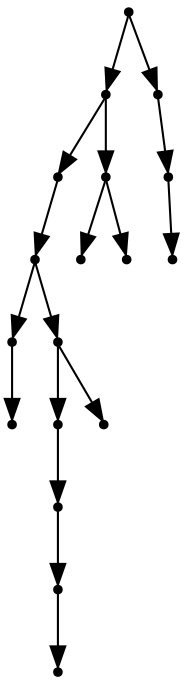 digraph {
  17 [shape=point];
  13 [shape=point];
  9 [shape=point];
  8 [shape=point];
  1 [shape=point];
  0 [shape=point];
  7 [shape=point];
  5 [shape=point];
  4 [shape=point];
  3 [shape=point];
  2 [shape=point];
  6 [shape=point];
  12 [shape=point];
  10 [shape=point];
  11 [shape=point];
  16 [shape=point];
  15 [shape=point];
  14 [shape=point];
17 -> 13;
13 -> 9;
9 -> 8;
8 -> 1;
1 -> 0;
8 -> 7;
7 -> 5;
5 -> 4;
4 -> 3;
3 -> 2;
7 -> 6;
13 -> 12;
12 -> 10;
12 -> 11;
17 -> 16;
16 -> 15;
15 -> 14;
}
